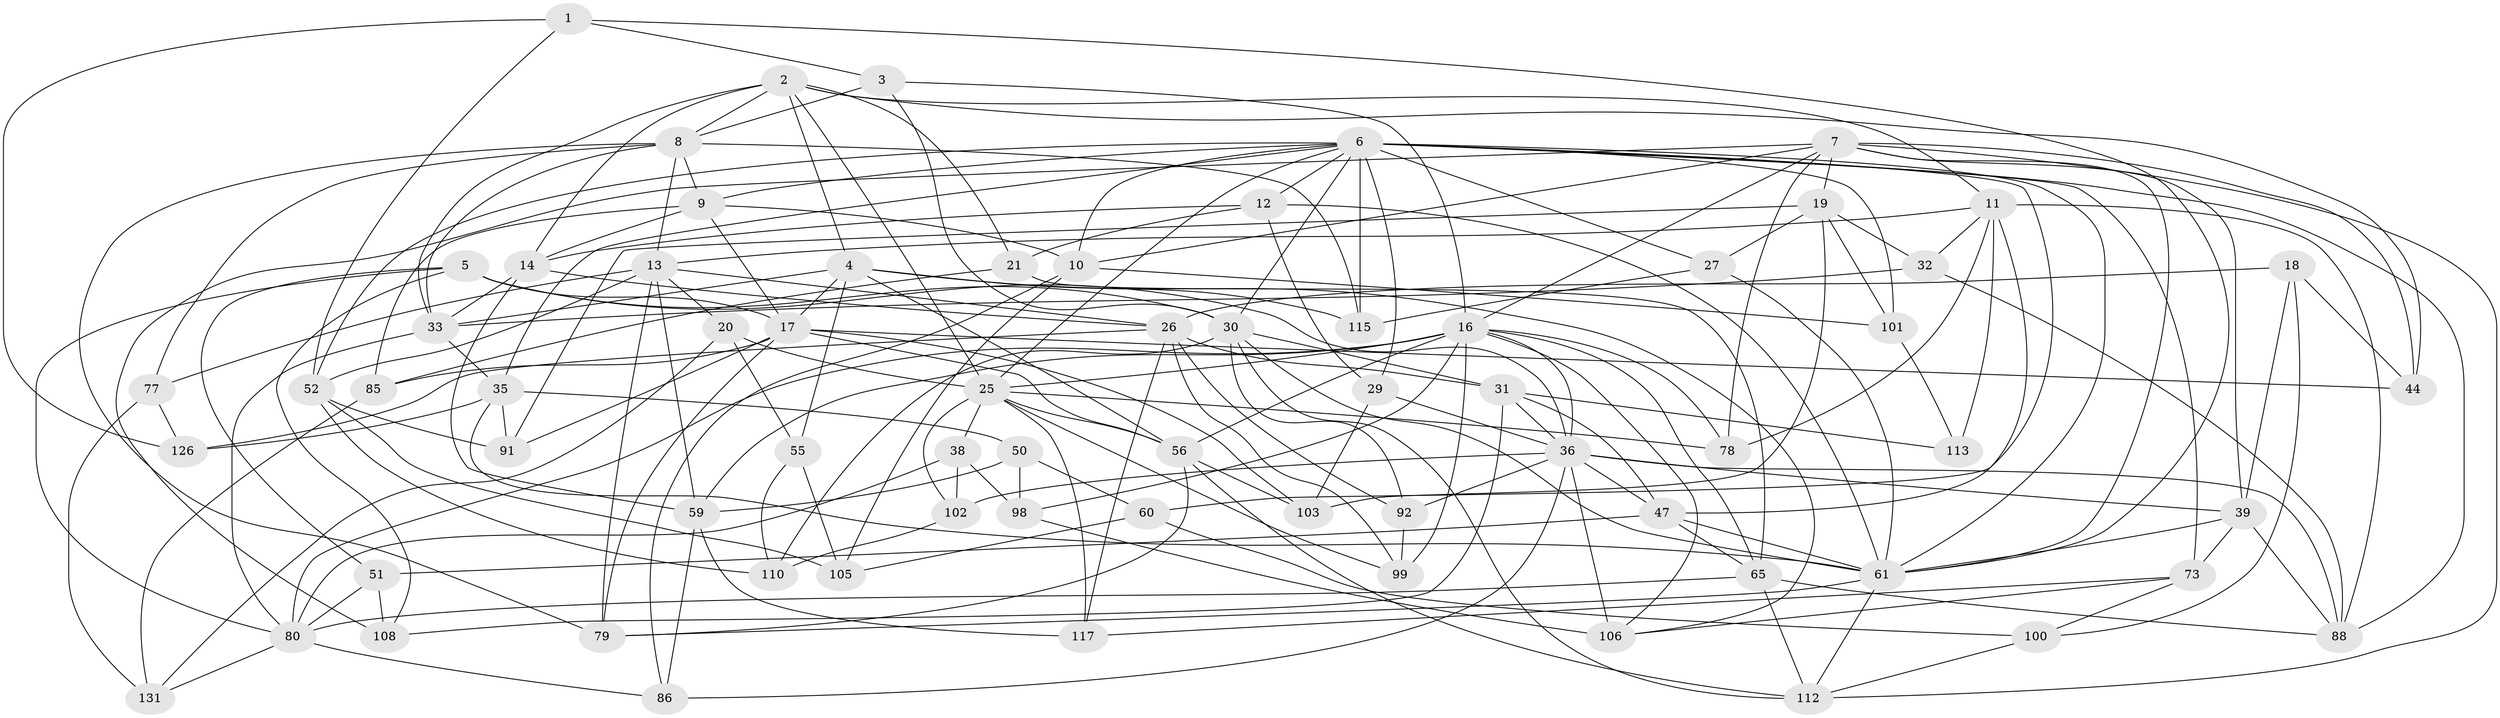 // original degree distribution, {4: 1.0}
// Generated by graph-tools (version 1.1) at 2025/16/03/09/25 04:16:25]
// undirected, 69 vertices, 196 edges
graph export_dot {
graph [start="1"]
  node [color=gray90,style=filled];
  1;
  2 [super="+46+23"];
  3;
  4 [super="+22+71"];
  5 [super="+111"];
  6 [super="+15+43+96"];
  7 [super="+41"];
  8 [super="+34+82"];
  9 [super="+63"];
  10 [super="+70"];
  11 [super="+40+48"];
  12 [super="+28"];
  13 [super="+94+81"];
  14 [super="+24+90"];
  16 [super="+58+45"];
  17 [super="+42+134+89"];
  18;
  19 [super="+128"];
  20;
  21;
  25 [super="+120+54+87+76"];
  26 [super="+69+109"];
  27;
  29;
  30 [super="+49+75"];
  31 [super="+68"];
  32;
  33 [super="+122+72"];
  35 [super="+123"];
  36 [super="+37+66"];
  38;
  39 [super="+53"];
  44;
  47 [super="+104"];
  50;
  51;
  52 [super="+57"];
  55;
  56 [super="+130"];
  59 [super="+118"];
  60;
  61 [super="+125+62+93"];
  65 [super="+67"];
  73 [super="+138"];
  77;
  78;
  79 [super="+116"];
  80 [super="+97"];
  85;
  86;
  88 [super="+132"];
  91;
  92;
  98;
  99;
  100;
  101;
  102;
  103;
  105;
  106 [super="+124"];
  108;
  110;
  112 [super="+137"];
  113;
  115;
  117;
  126;
  131;
  1 -- 3;
  1 -- 52;
  1 -- 126;
  1 -- 61;
  2 -- 4;
  2 -- 21;
  2 -- 8;
  2 -- 44;
  2 -- 11;
  2 -- 25;
  2 -- 14;
  2 -- 33;
  3 -- 8;
  3 -- 30;
  3 -- 16;
  4 -- 106;
  4 -- 56 [weight=2];
  4 -- 55;
  4 -- 17;
  4 -- 115;
  4 -- 33;
  5 -- 51;
  5 -- 80;
  5 -- 17;
  5 -- 108;
  5 -- 36;
  5 -- 30;
  6 -- 35;
  6 -- 101;
  6 -- 9 [weight=2];
  6 -- 115;
  6 -- 52;
  6 -- 88;
  6 -- 73 [weight=2];
  6 -- 60;
  6 -- 12 [weight=2];
  6 -- 30;
  6 -- 10;
  6 -- 29;
  6 -- 25;
  6 -- 27;
  6 -- 61;
  7 -- 39;
  7 -- 61 [weight=2];
  7 -- 10;
  7 -- 108;
  7 -- 44;
  7 -- 78;
  7 -- 112;
  7 -- 19;
  7 -- 16;
  8 -- 77;
  8 -- 115;
  8 -- 79;
  8 -- 33;
  8 -- 13;
  8 -- 9;
  9 -- 14 [weight=2];
  9 -- 85;
  9 -- 10;
  9 -- 17;
  10 -- 101;
  10 -- 86;
  10 -- 105;
  11 -- 88;
  11 -- 32;
  11 -- 113 [weight=2];
  11 -- 78;
  11 -- 47;
  11 -- 13;
  12 -- 14;
  12 -- 61;
  12 -- 29;
  12 -- 21;
  13 -- 26;
  13 -- 77;
  13 -- 59;
  13 -- 20;
  13 -- 79;
  13 -- 52;
  14 -- 59;
  14 -- 33 [weight=2];
  14 -- 26;
  16 -- 98;
  16 -- 59;
  16 -- 25;
  16 -- 36;
  16 -- 99;
  16 -- 78;
  16 -- 80;
  16 -- 56;
  16 -- 106;
  16 -- 65;
  17 -- 44;
  17 -- 85;
  17 -- 103;
  17 -- 91;
  17 -- 79 [weight=2];
  17 -- 56;
  18 -- 26;
  18 -- 100;
  18 -- 39;
  18 -- 44;
  19 -- 103;
  19 -- 101;
  19 -- 91;
  19 -- 32;
  19 -- 27;
  20 -- 131;
  20 -- 55;
  20 -- 25;
  21 -- 85;
  21 -- 65;
  25 -- 56;
  25 -- 117;
  25 -- 102;
  25 -- 38;
  25 -- 99;
  25 -- 78;
  26 -- 92;
  26 -- 99;
  26 -- 117;
  26 -- 126;
  26 -- 31;
  27 -- 115;
  27 -- 61;
  29 -- 103;
  29 -- 36;
  30 -- 112;
  30 -- 31;
  30 -- 110;
  30 -- 92;
  30 -- 61;
  31 -- 47;
  31 -- 113;
  31 -- 108;
  31 -- 36;
  32 -- 33;
  32 -- 88;
  33 -- 80;
  33 -- 35;
  35 -- 61;
  35 -- 91;
  35 -- 50;
  35 -- 126;
  36 -- 88;
  36 -- 102;
  36 -- 86;
  36 -- 47;
  36 -- 106 [weight=2];
  36 -- 92;
  36 -- 39;
  38 -- 98;
  38 -- 102;
  38 -- 80;
  39 -- 88;
  39 -- 73;
  39 -- 61;
  47 -- 65;
  47 -- 61;
  47 -- 51;
  50 -- 60;
  50 -- 59;
  50 -- 98;
  51 -- 108;
  51 -- 80;
  52 -- 91;
  52 -- 105;
  52 -- 110;
  55 -- 110;
  55 -- 105;
  56 -- 79;
  56 -- 112;
  56 -- 103;
  59 -- 117;
  59 -- 86;
  60 -- 105;
  60 -- 100;
  61 -- 112;
  61 -- 79;
  65 -- 112;
  65 -- 80;
  65 -- 88;
  73 -- 117;
  73 -- 100;
  73 -- 106;
  77 -- 126;
  77 -- 131;
  80 -- 131;
  80 -- 86;
  85 -- 131;
  92 -- 99;
  98 -- 106;
  100 -- 112;
  101 -- 113;
  102 -- 110;
}
